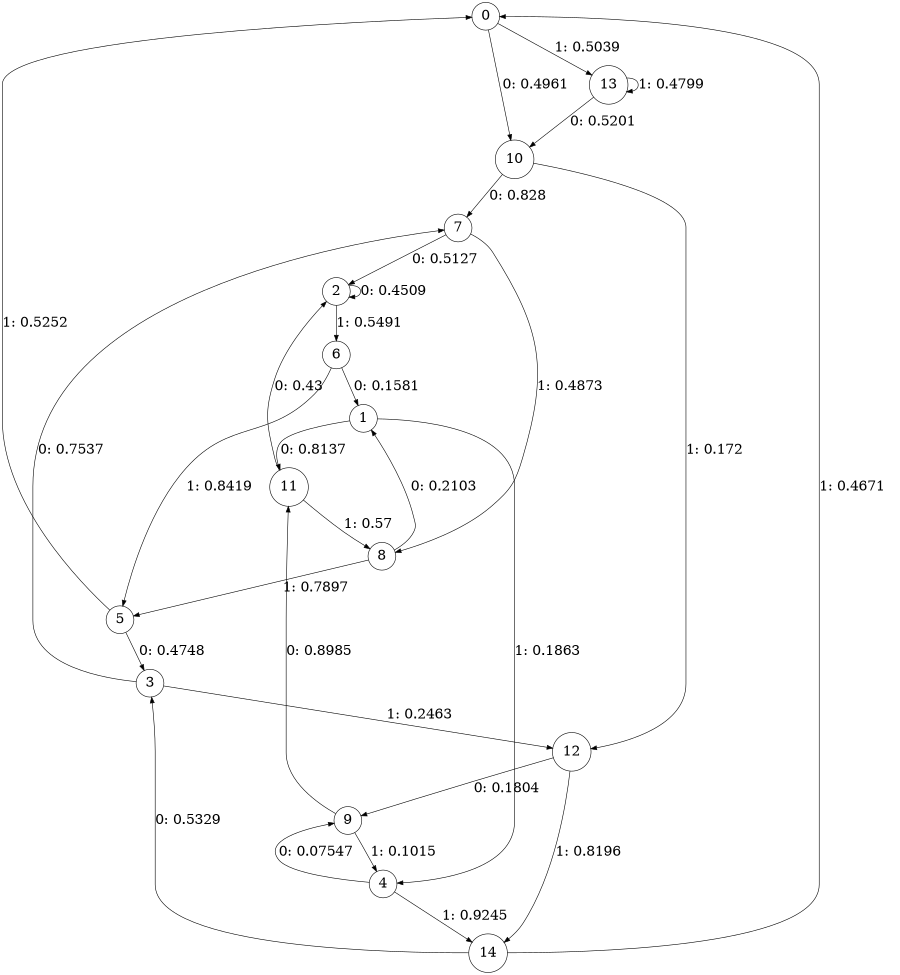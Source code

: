digraph "ch12randomL4" {
size = "6,8.5";
ratio = "fill";
node [shape = circle];
node [fontsize = 24];
edge [fontsize = 24];
0 -> 10 [label = "0: 0.4961   "];
0 -> 13 [label = "1: 0.5039   "];
1 -> 11 [label = "0: 0.8137   "];
1 -> 4 [label = "1: 0.1863   "];
2 -> 2 [label = "0: 0.4509   "];
2 -> 6 [label = "1: 0.5491   "];
3 -> 7 [label = "0: 0.7537   "];
3 -> 12 [label = "1: 0.2463   "];
4 -> 9 [label = "0: 0.07547  "];
4 -> 14 [label = "1: 0.9245   "];
5 -> 3 [label = "0: 0.4748   "];
5 -> 0 [label = "1: 0.5252   "];
6 -> 1 [label = "0: 0.1581   "];
6 -> 5 [label = "1: 0.8419   "];
7 -> 2 [label = "0: 0.5127   "];
7 -> 8 [label = "1: 0.4873   "];
8 -> 1 [label = "0: 0.2103   "];
8 -> 5 [label = "1: 0.7897   "];
9 -> 11 [label = "0: 0.8985   "];
9 -> 4 [label = "1: 0.1015   "];
10 -> 7 [label = "0: 0.828    "];
10 -> 12 [label = "1: 0.172    "];
11 -> 2 [label = "0: 0.43     "];
11 -> 8 [label = "1: 0.57     "];
12 -> 9 [label = "0: 0.1804   "];
12 -> 14 [label = "1: 0.8196   "];
13 -> 10 [label = "0: 0.5201   "];
13 -> 13 [label = "1: 0.4799   "];
14 -> 3 [label = "0: 0.5329   "];
14 -> 0 [label = "1: 0.4671   "];
}